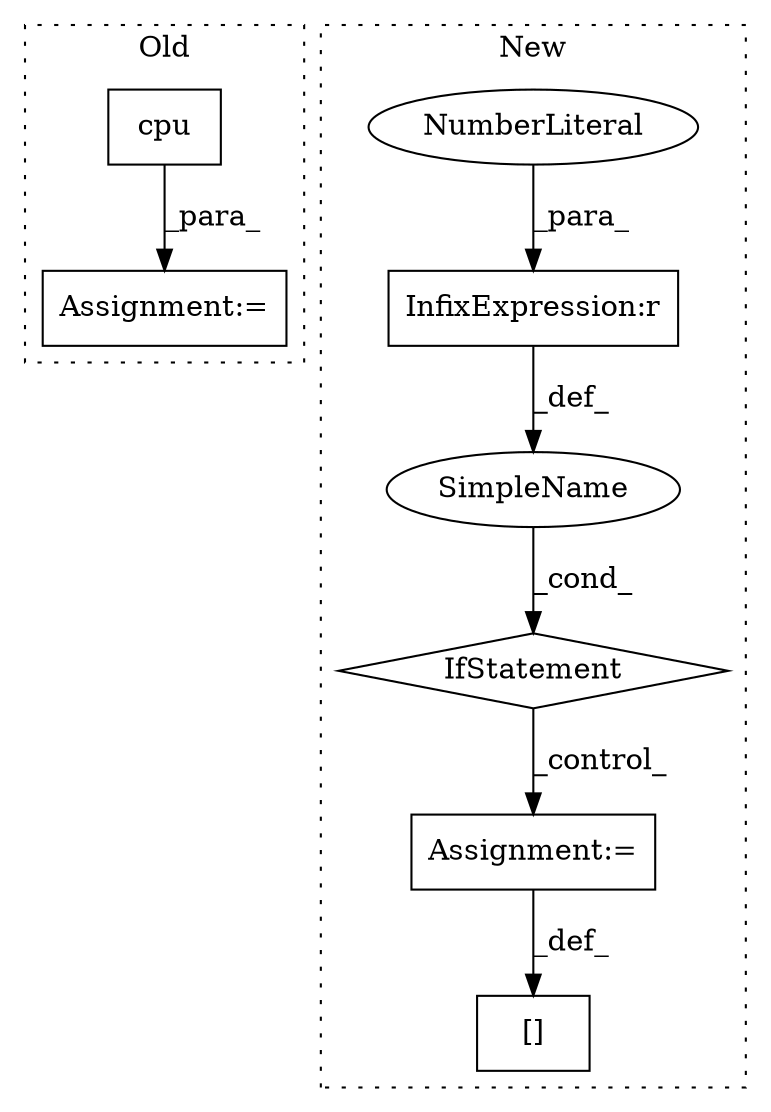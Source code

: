 digraph G {
subgraph cluster0 {
1 [label="cpu" a="32" s="3504" l="5" shape="box"];
6 [label="Assignment:=" a="7" s="3526" l="1" shape="box"];
label = "Old";
style="dotted";
}
subgraph cluster1 {
2 [label="IfStatement" a="25" s="2340,2355" l="4,2" shape="diamond"];
3 [label="Assignment:=" a="7" s="2491" l="1" shape="box"];
4 [label="SimpleName" a="42" s="" l="" shape="ellipse"];
5 [label="InfixExpression:r" a="27" s="2349" l="4" shape="box"];
7 [label="NumberLiteral" a="34" s="2353" l="2" shape="ellipse"];
8 [label="[]" a="2" s="2474,2490" l="12,1" shape="box"];
label = "New";
style="dotted";
}
1 -> 6 [label="_para_"];
2 -> 3 [label="_control_"];
3 -> 8 [label="_def_"];
4 -> 2 [label="_cond_"];
5 -> 4 [label="_def_"];
7 -> 5 [label="_para_"];
}